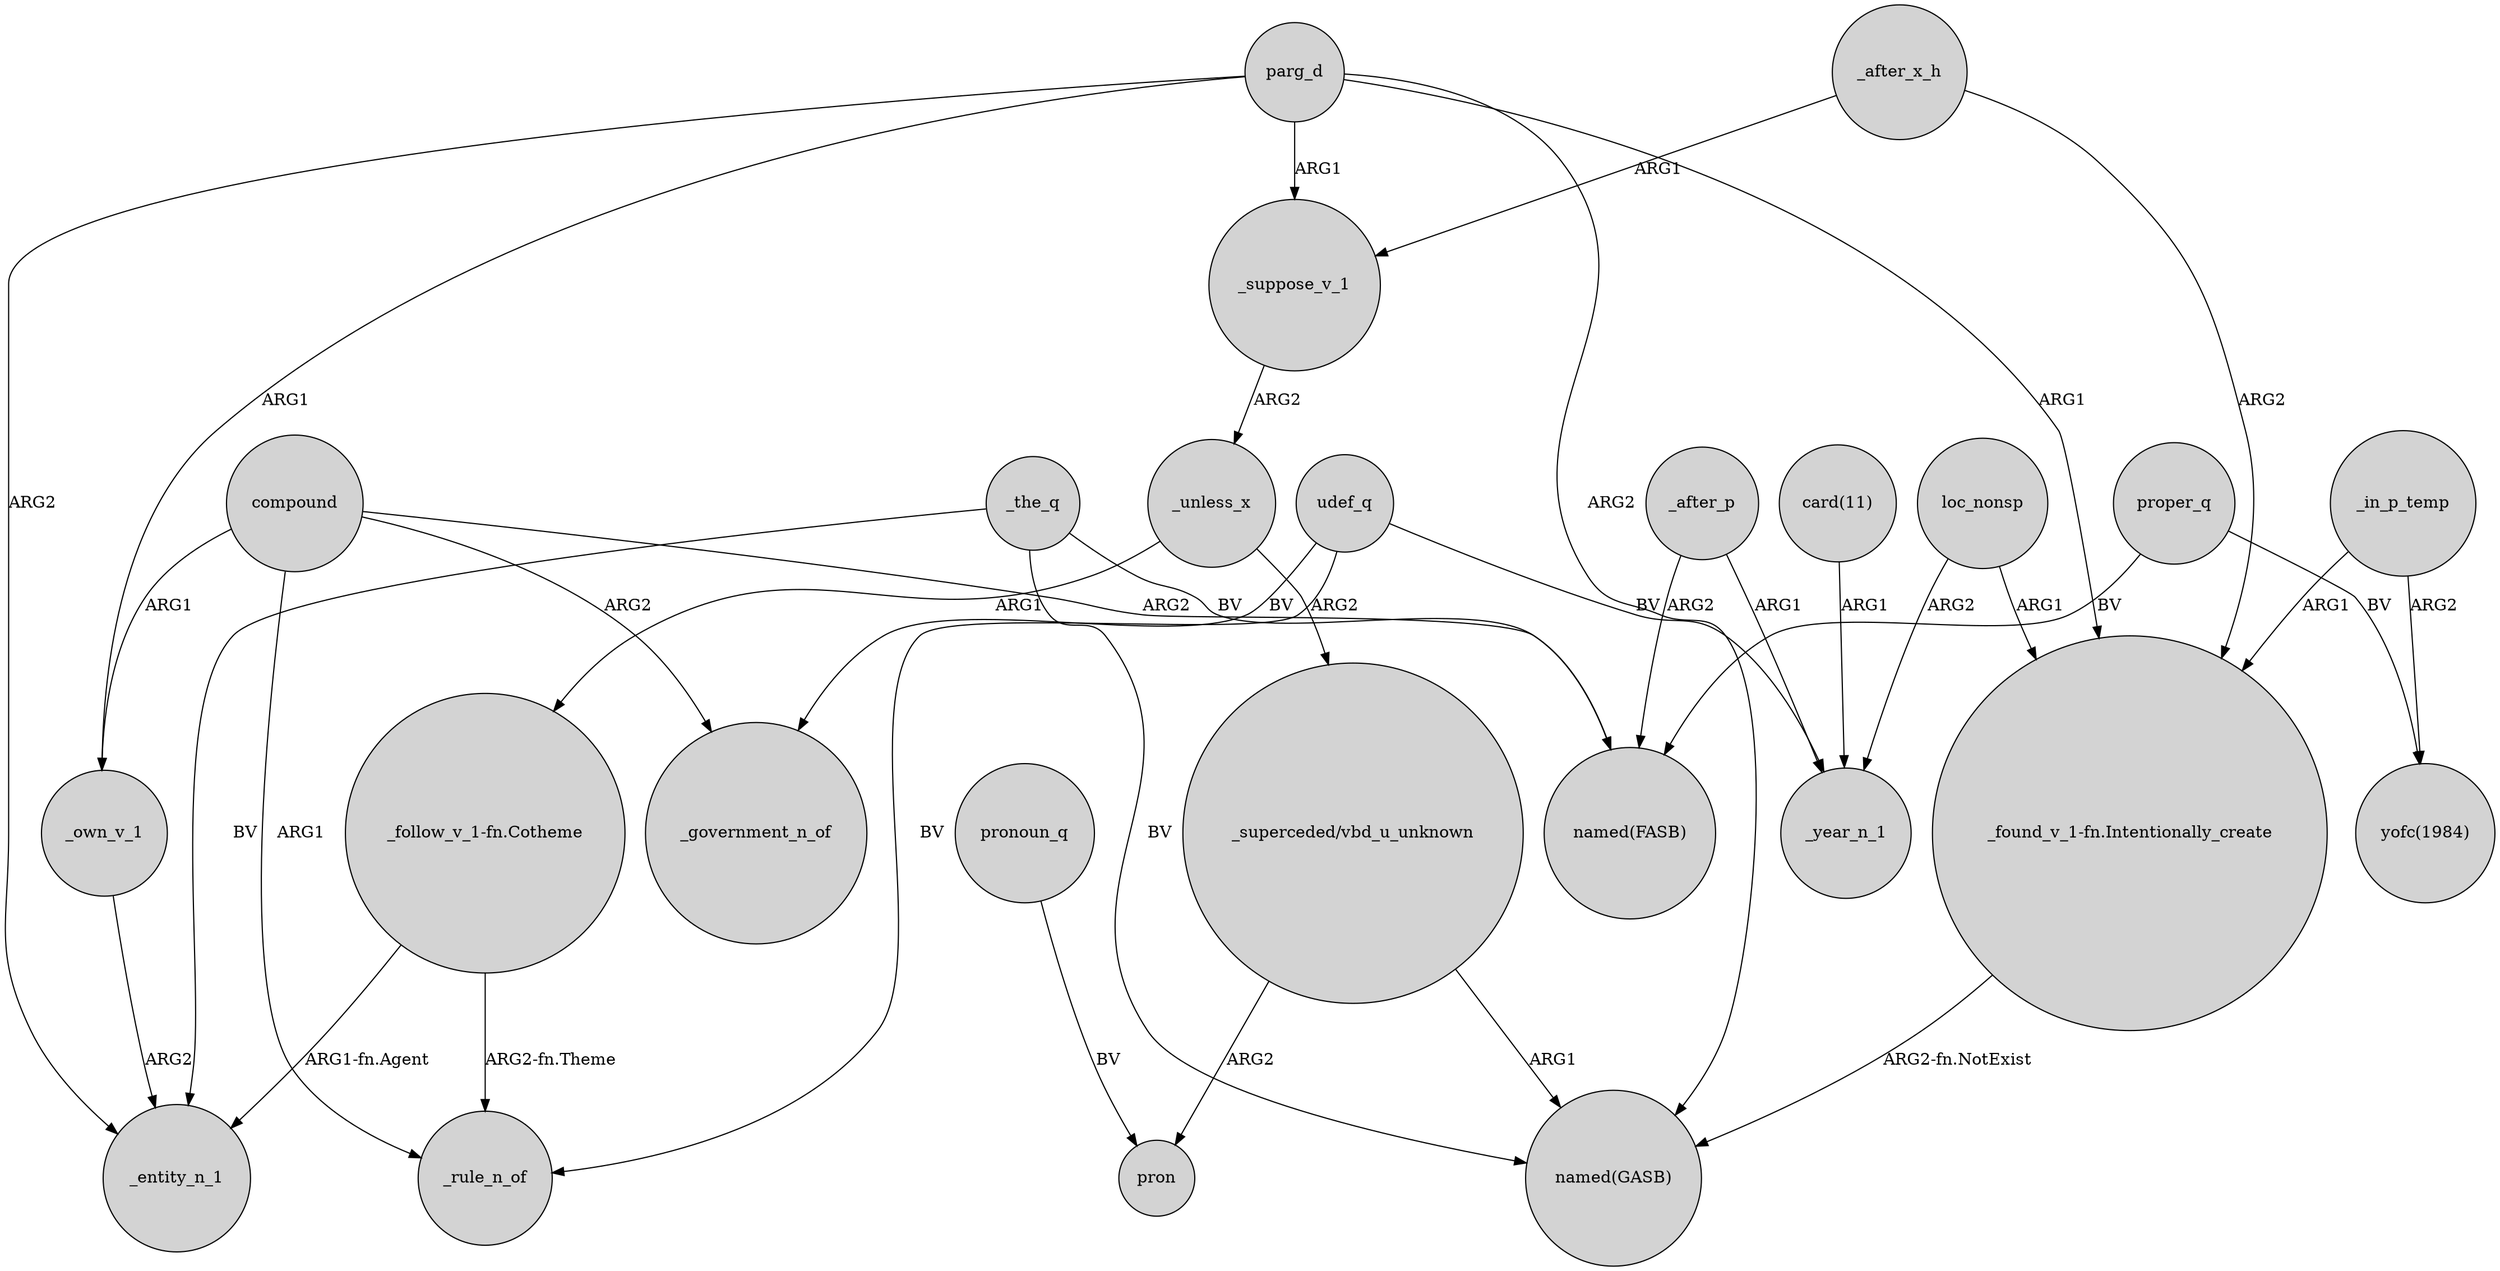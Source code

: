 digraph {
	node [shape=circle style=filled]
	parg_d -> "_found_v_1-fn.Intentionally_create" [label=ARG1]
	_suppose_v_1 -> _unless_x [label=ARG2]
	udef_q -> _rule_n_of [label=BV]
	compound -> "named(FASB)" [label=ARG2]
	"_follow_v_1-fn.Cotheme" -> _entity_n_1 [label="ARG1-fn.Agent"]
	"_superceded/vbd_u_unknown" -> "named(GASB)" [label=ARG1]
	parg_d -> _own_v_1 [label=ARG1]
	_the_q -> _entity_n_1 [label=BV]
	_in_p_temp -> "yofc(1984)" [label=ARG2]
	compound -> _government_n_of [label=ARG2]
	udef_q -> _government_n_of [label=BV]
	compound -> _rule_n_of [label=ARG1]
	"_superceded/vbd_u_unknown" -> pron [label=ARG2]
	_after_p -> "named(FASB)" [label=ARG2]
	parg_d -> _suppose_v_1 [label=ARG1]
	parg_d -> "named(GASB)" [label=ARG2]
	compound -> _own_v_1 [label=ARG1]
	_unless_x -> "_superceded/vbd_u_unknown" [label=ARG2]
	proper_q -> "yofc(1984)" [label=BV]
	"_follow_v_1-fn.Cotheme" -> _rule_n_of [label="ARG2-fn.Theme"]
	"_found_v_1-fn.Intentionally_create" -> "named(GASB)" [label="ARG2-fn.NotExist"]
	pronoun_q -> pron [label=BV]
	loc_nonsp -> "_found_v_1-fn.Intentionally_create" [label=ARG1]
	_in_p_temp -> "_found_v_1-fn.Intentionally_create" [label=ARG1]
	"card(11)" -> _year_n_1 [label=ARG1]
	loc_nonsp -> _year_n_1 [label=ARG2]
	_the_q -> "named(GASB)" [label=BV]
	_the_q -> "named(FASB)" [label=BV]
	_unless_x -> "_follow_v_1-fn.Cotheme" [label=ARG1]
	_after_p -> _year_n_1 [label=ARG1]
	udef_q -> _year_n_1 [label=BV]
	_after_x_h -> _suppose_v_1 [label=ARG1]
	proper_q -> "named(FASB)" [label=BV]
	_after_x_h -> "_found_v_1-fn.Intentionally_create" [label=ARG2]
	parg_d -> _entity_n_1 [label=ARG2]
	_own_v_1 -> _entity_n_1 [label=ARG2]
}
